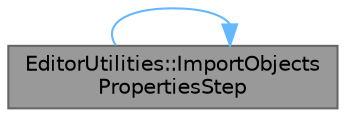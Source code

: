 digraph "EditorUtilities::ImportObjectsPropertiesStep"
{
 // INTERACTIVE_SVG=YES
 // LATEX_PDF_SIZE
  bgcolor="transparent";
  edge [fontname=Helvetica,fontsize=10,labelfontname=Helvetica,labelfontsize=10];
  node [fontname=Helvetica,fontsize=10,shape=box,height=0.2,width=0.4];
  rankdir="LR";
  Node1 [id="Node000001",label="EditorUtilities::ImportObjects\lPropertiesStep",height=0.2,width=0.4,color="gray40", fillcolor="grey60", style="filled", fontcolor="black",tooltip="Parse text and import the properties for the object specified and its subobjects."];
  Node1 -> Node1 [id="edge1_Node000001_Node000001",color="steelblue1",style="solid",tooltip=" "];
}
